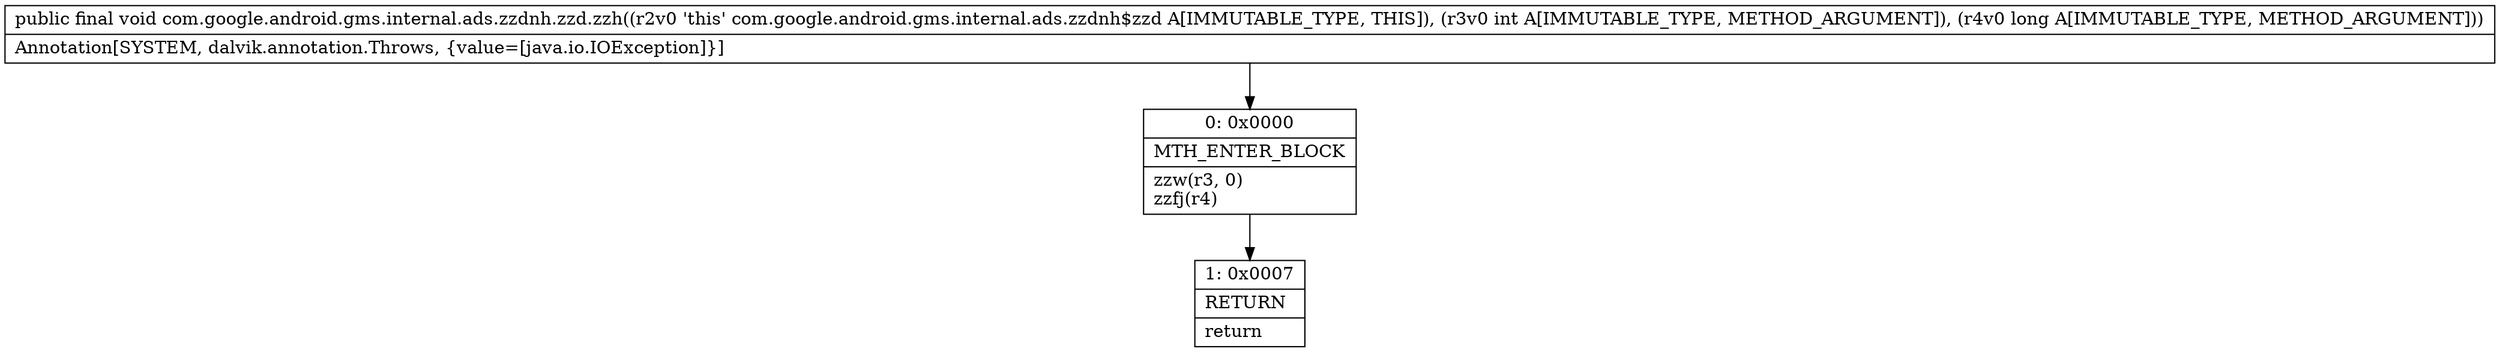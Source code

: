 digraph "CFG forcom.google.android.gms.internal.ads.zzdnh.zzd.zzh(IJ)V" {
Node_0 [shape=record,label="{0\:\ 0x0000|MTH_ENTER_BLOCK\l|zzw(r3, 0)\lzzfj(r4)\l}"];
Node_1 [shape=record,label="{1\:\ 0x0007|RETURN\l|return\l}"];
MethodNode[shape=record,label="{public final void com.google.android.gms.internal.ads.zzdnh.zzd.zzh((r2v0 'this' com.google.android.gms.internal.ads.zzdnh$zzd A[IMMUTABLE_TYPE, THIS]), (r3v0 int A[IMMUTABLE_TYPE, METHOD_ARGUMENT]), (r4v0 long A[IMMUTABLE_TYPE, METHOD_ARGUMENT]))  | Annotation[SYSTEM, dalvik.annotation.Throws, \{value=[java.io.IOException]\}]\l}"];
MethodNode -> Node_0;
Node_0 -> Node_1;
}

